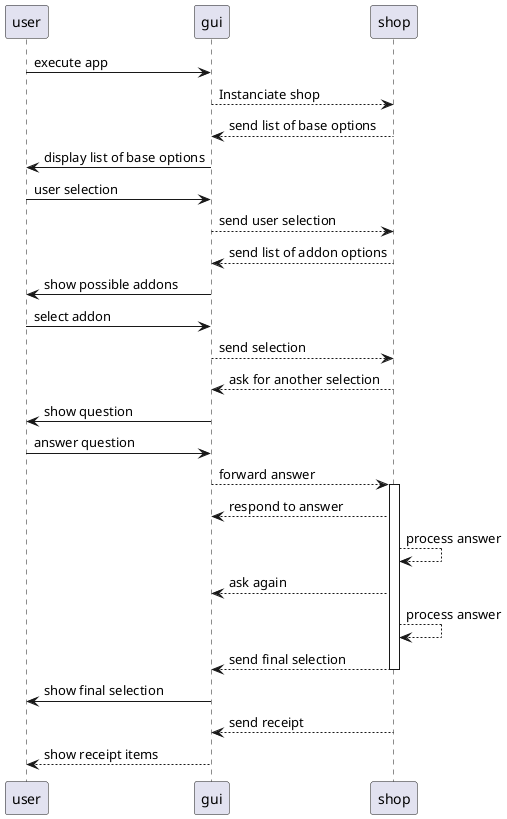 @startuml user-gui-shop

user->gui:execute app
gui-->shop:Instanciate shop

shop-->gui:send list of base options
gui->user:display list of base options

user->gui:user selection
gui-->shop:send user selection
shop-->gui:send list of addon options

gui->user:show possible addons
user->gui:select addon
gui-->shop: send selection
shop-->gui: ask for another selection

gui->user: show question
user->gui:answer question
gui-->shop:forward answer

activate shop
shop-->gui:respond to answer
shop-->shop:process answer 
shop-->gui:ask again
shop-->shop:process answer
shop-->gui: send final selection
deactivate shop

gui->user:show final selection
shop-->gui:send receipt
gui-->user:show receipt items
@enduml